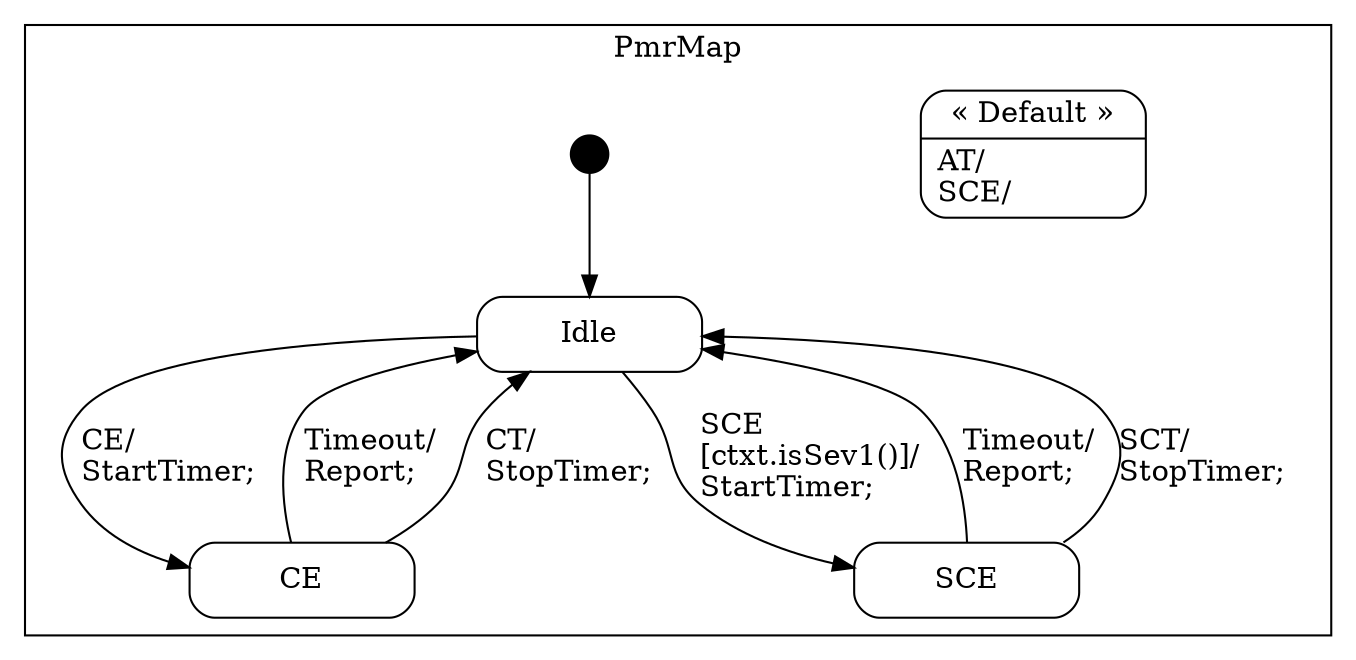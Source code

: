 digraph PMRClass {

    node
        [shape=Mrecord width=1.5];

    subgraph cluster_PmrMap {

        label="PmrMap";

        //
        // States (Nodes)
        //

        "PmrMap::Idle"
            [label="{Idle}"];

        "PmrMap::CE"
            [label="{CE}"];

        "PmrMap::SCE"
            [label="{SCE}"];

        "PmrMap::DefaultState"
            [label="{&laquo; Default &raquo;|AT/\lSCE/\l}"];

        "%start"
            [label="" shape=circle style=filled fillcolor=black width=0.25];

        //
        // Transitions (Edges)
        //

        "PmrMap::Idle" -> "PmrMap::CE"
            [label="CE/\lStartTimer;\l"];

        "PmrMap::Idle" -> "PmrMap::SCE"
            [label="SCE\l\[ctxt.isSev1()\]/\lStartTimer;\l"];

        "PmrMap::CE" -> "PmrMap::Idle"
            [label="Timeout/\lReport;\l"];

        "PmrMap::CE" -> "PmrMap::Idle"
            [label="CT/\lStopTimer;\l"];

        "PmrMap::SCE" -> "PmrMap::Idle"
            [label="Timeout/\lReport;\l"];

        "PmrMap::SCE" -> "PmrMap::Idle"
            [label="SCT/\lStopTimer;\l"];

        "%start" -> "PmrMap::Idle"
    }

}
